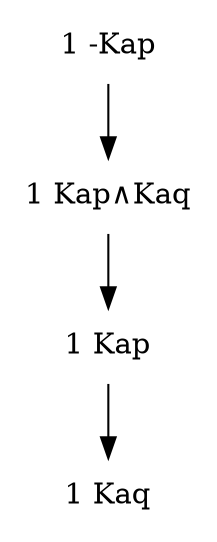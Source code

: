 digraph G {
node[shape = none]
1[label="1 -Kap"];
11[label="1 Kap∧Kaq"];
111[label="1 Kap"];
1111[label="1 Kaq"];
1 -> 11;
11 -> 111;
111 -> 1111;
}